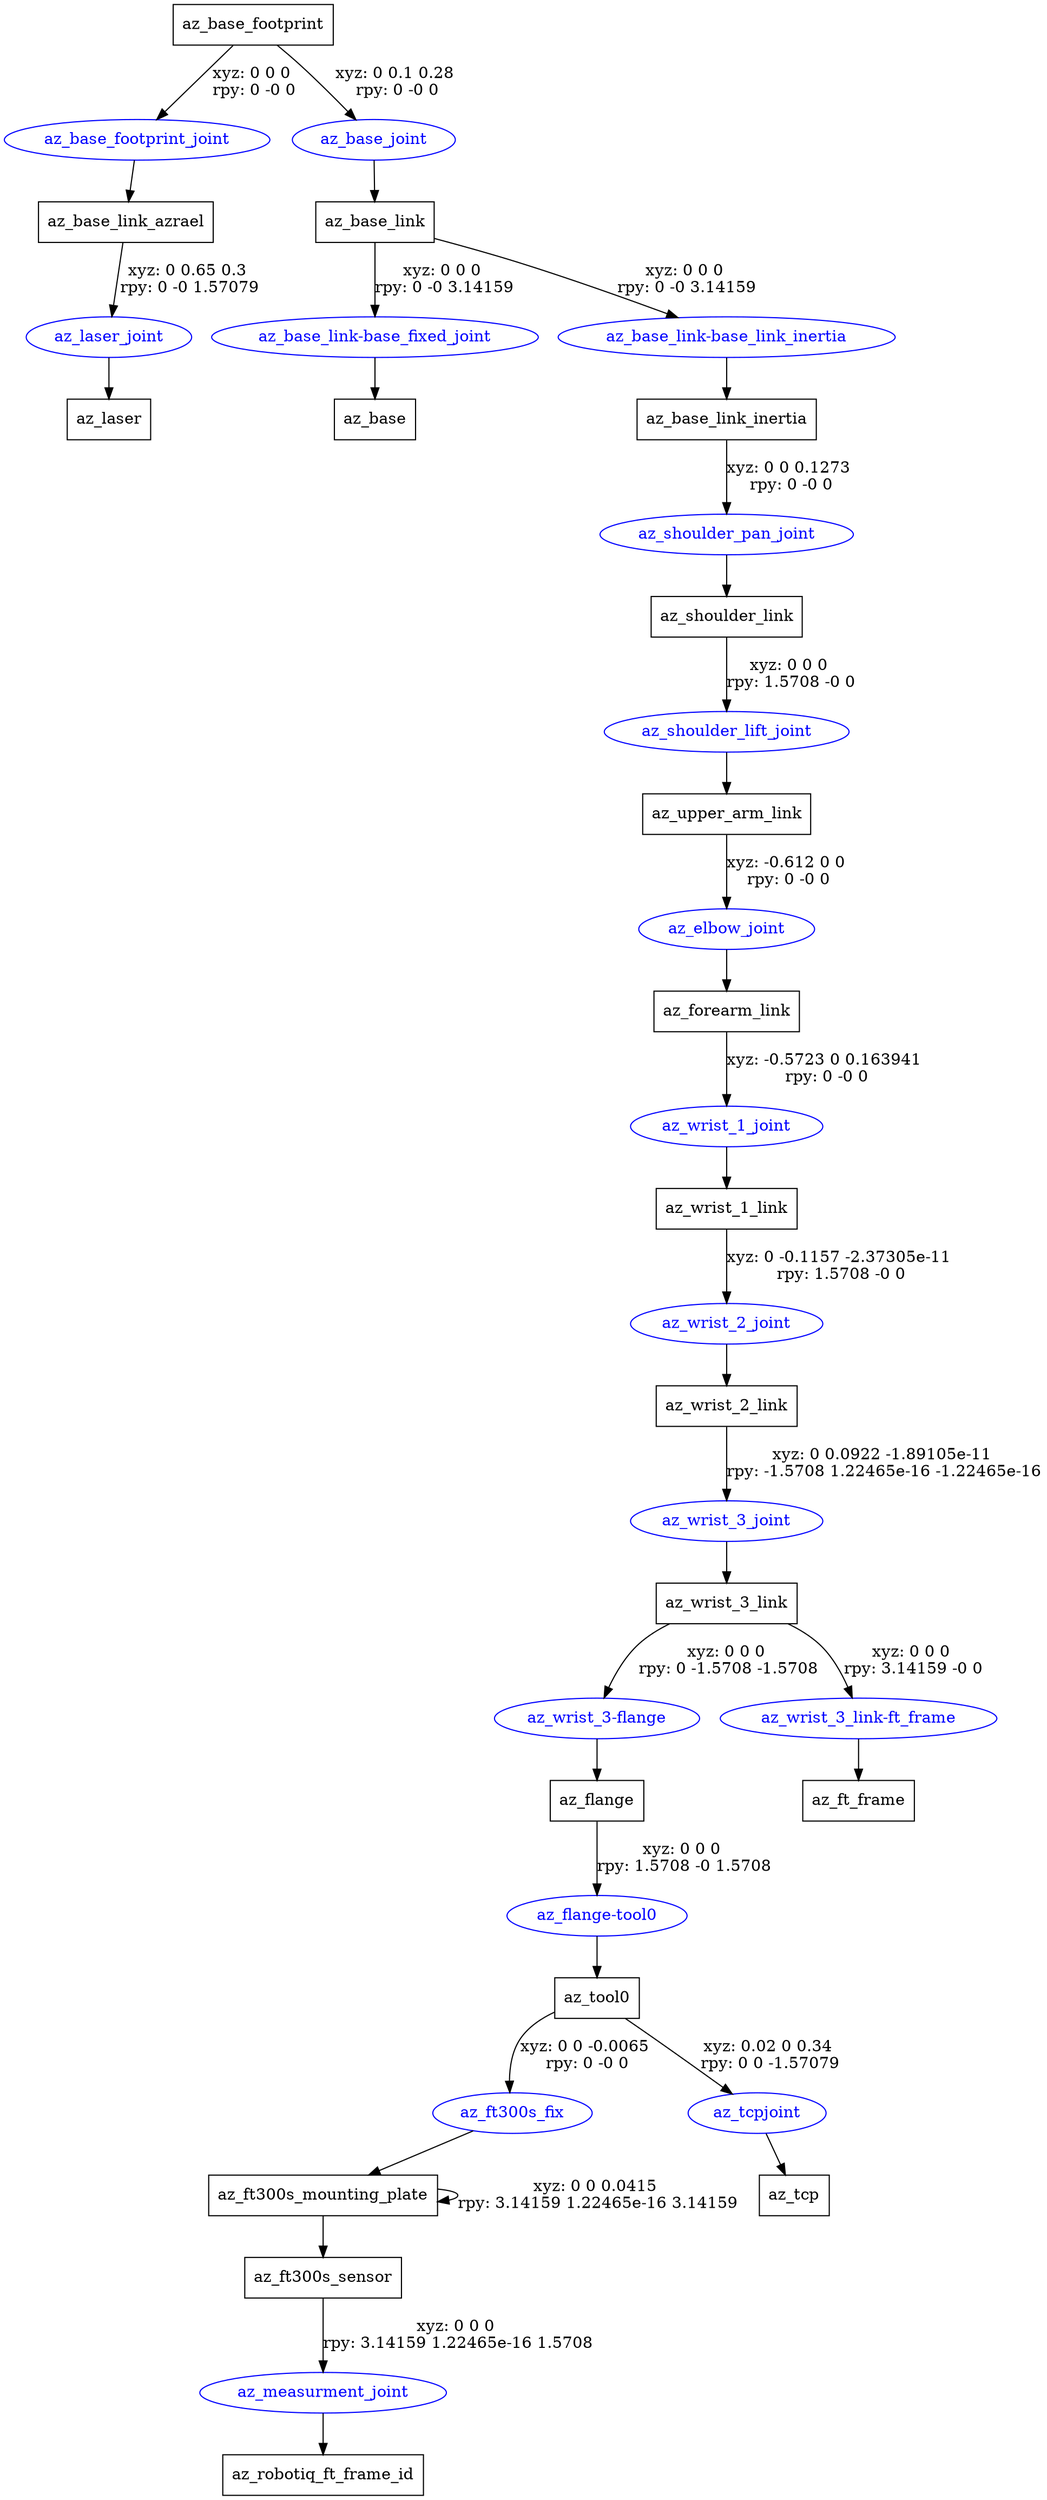 digraph G {
node [shape=box];
"az_base_footprint" [label="az_base_footprint"];
"az_base_link_azrael" [label="az_base_link_azrael"];
"az_laser" [label="az_laser"];
"az_base_link" [label="az_base_link"];
"az_base" [label="az_base"];
"az_base_link_inertia" [label="az_base_link_inertia"];
"az_shoulder_link" [label="az_shoulder_link"];
"az_upper_arm_link" [label="az_upper_arm_link"];
"az_forearm_link" [label="az_forearm_link"];
"az_wrist_1_link" [label="az_wrist_1_link"];
"az_wrist_2_link" [label="az_wrist_2_link"];
"az_wrist_3_link" [label="az_wrist_3_link"];
"az_flange" [label="az_flange"];
"az_tool0" [label="az_tool0"];
"az_ft300s_mounting_plate" [label="az_ft300s_mounting_plate"];
"az_ft300s_sensor" [label="az_ft300s_sensor"];
"az_robotiq_ft_frame_id" [label="az_robotiq_ft_frame_id"];
"az_tcp" [label="az_tcp"];
"az_ft_frame" [label="az_ft_frame"];
node [shape=ellipse, color=blue, fontcolor=blue];
"az_base_footprint" -> "az_base_footprint_joint" [label="xyz: 0 0 0 \nrpy: 0 -0 0"]
"az_base_footprint_joint" -> "az_base_link_azrael"
"az_base_link_azrael" -> "az_laser_joint" [label="xyz: 0 0.65 0.3 \nrpy: 0 -0 1.57079"]
"az_laser_joint" -> "az_laser"
"az_base_footprint" -> "az_base_joint" [label="xyz: 0 0.1 0.28 \nrpy: 0 -0 0"]
"az_base_joint" -> "az_base_link"
"az_base_link" -> "az_base_link-base_fixed_joint" [label="xyz: 0 0 0 \nrpy: 0 -0 3.14159"]
"az_base_link-base_fixed_joint" -> "az_base"
"az_base_link" -> "az_base_link-base_link_inertia" [label="xyz: 0 0 0 \nrpy: 0 -0 3.14159"]
"az_base_link-base_link_inertia" -> "az_base_link_inertia"
"az_base_link_inertia" -> "az_shoulder_pan_joint" [label="xyz: 0 0 0.1273 \nrpy: 0 -0 0"]
"az_shoulder_pan_joint" -> "az_shoulder_link"
"az_shoulder_link" -> "az_shoulder_lift_joint" [label="xyz: 0 0 0 \nrpy: 1.5708 -0 0"]
"az_shoulder_lift_joint" -> "az_upper_arm_link"
"az_upper_arm_link" -> "az_elbow_joint" [label="xyz: -0.612 0 0 \nrpy: 0 -0 0"]
"az_elbow_joint" -> "az_forearm_link"
"az_forearm_link" -> "az_wrist_1_joint" [label="xyz: -0.5723 0 0.163941 \nrpy: 0 -0 0"]
"az_wrist_1_joint" -> "az_wrist_1_link"
"az_wrist_1_link" -> "az_wrist_2_joint" [label="xyz: 0 -0.1157 -2.37305e-11 \nrpy: 1.5708 -0 0"]
"az_wrist_2_joint" -> "az_wrist_2_link"
"az_wrist_2_link" -> "az_wrist_3_joint" [label="xyz: 0 0.0922 -1.89105e-11 \nrpy: -1.5708 1.22465e-16 -1.22465e-16"]
"az_wrist_3_joint" -> "az_wrist_3_link"
"az_wrist_3_link" -> "az_wrist_3-flange" [label="xyz: 0 0 0 \nrpy: 0 -1.5708 -1.5708"]
"az_wrist_3-flange" -> "az_flange"
"az_flange" -> "az_flange-tool0" [label="xyz: 0 0 0 \nrpy: 1.5708 -0 1.5708"]
"az_flange-tool0" -> "az_tool0"
"az_tool0" -> "az_ft300s_fix" [label="xyz: 0 0 -0.0065 \nrpy: 0 -0 0"]
"az_ft300s_fix" -> "az_ft300s_mounting_plate"
"az_ft300s_mounting_plate" -> "az_ft300s_mounting_plate" [label="xyz: 0 0 0.0415 \nrpy: 3.14159 1.22465e-16 3.14159"]
"az_ft300s_mounting_plate" -> "az_ft300s_sensor"
"az_ft300s_sensor" -> "az_measurment_joint" [label="xyz: 0 0 0 \nrpy: 3.14159 1.22465e-16 1.5708"]
"az_measurment_joint" -> "az_robotiq_ft_frame_id"
"az_tool0" -> "az_tcpjoint" [label="xyz: 0.02 0 0.34 \nrpy: 0 0 -1.57079"]
"az_tcpjoint" -> "az_tcp"
"az_wrist_3_link" -> "az_wrist_3_link-ft_frame" [label="xyz: 0 0 0 \nrpy: 3.14159 -0 0"]
"az_wrist_3_link-ft_frame" -> "az_ft_frame"
}
